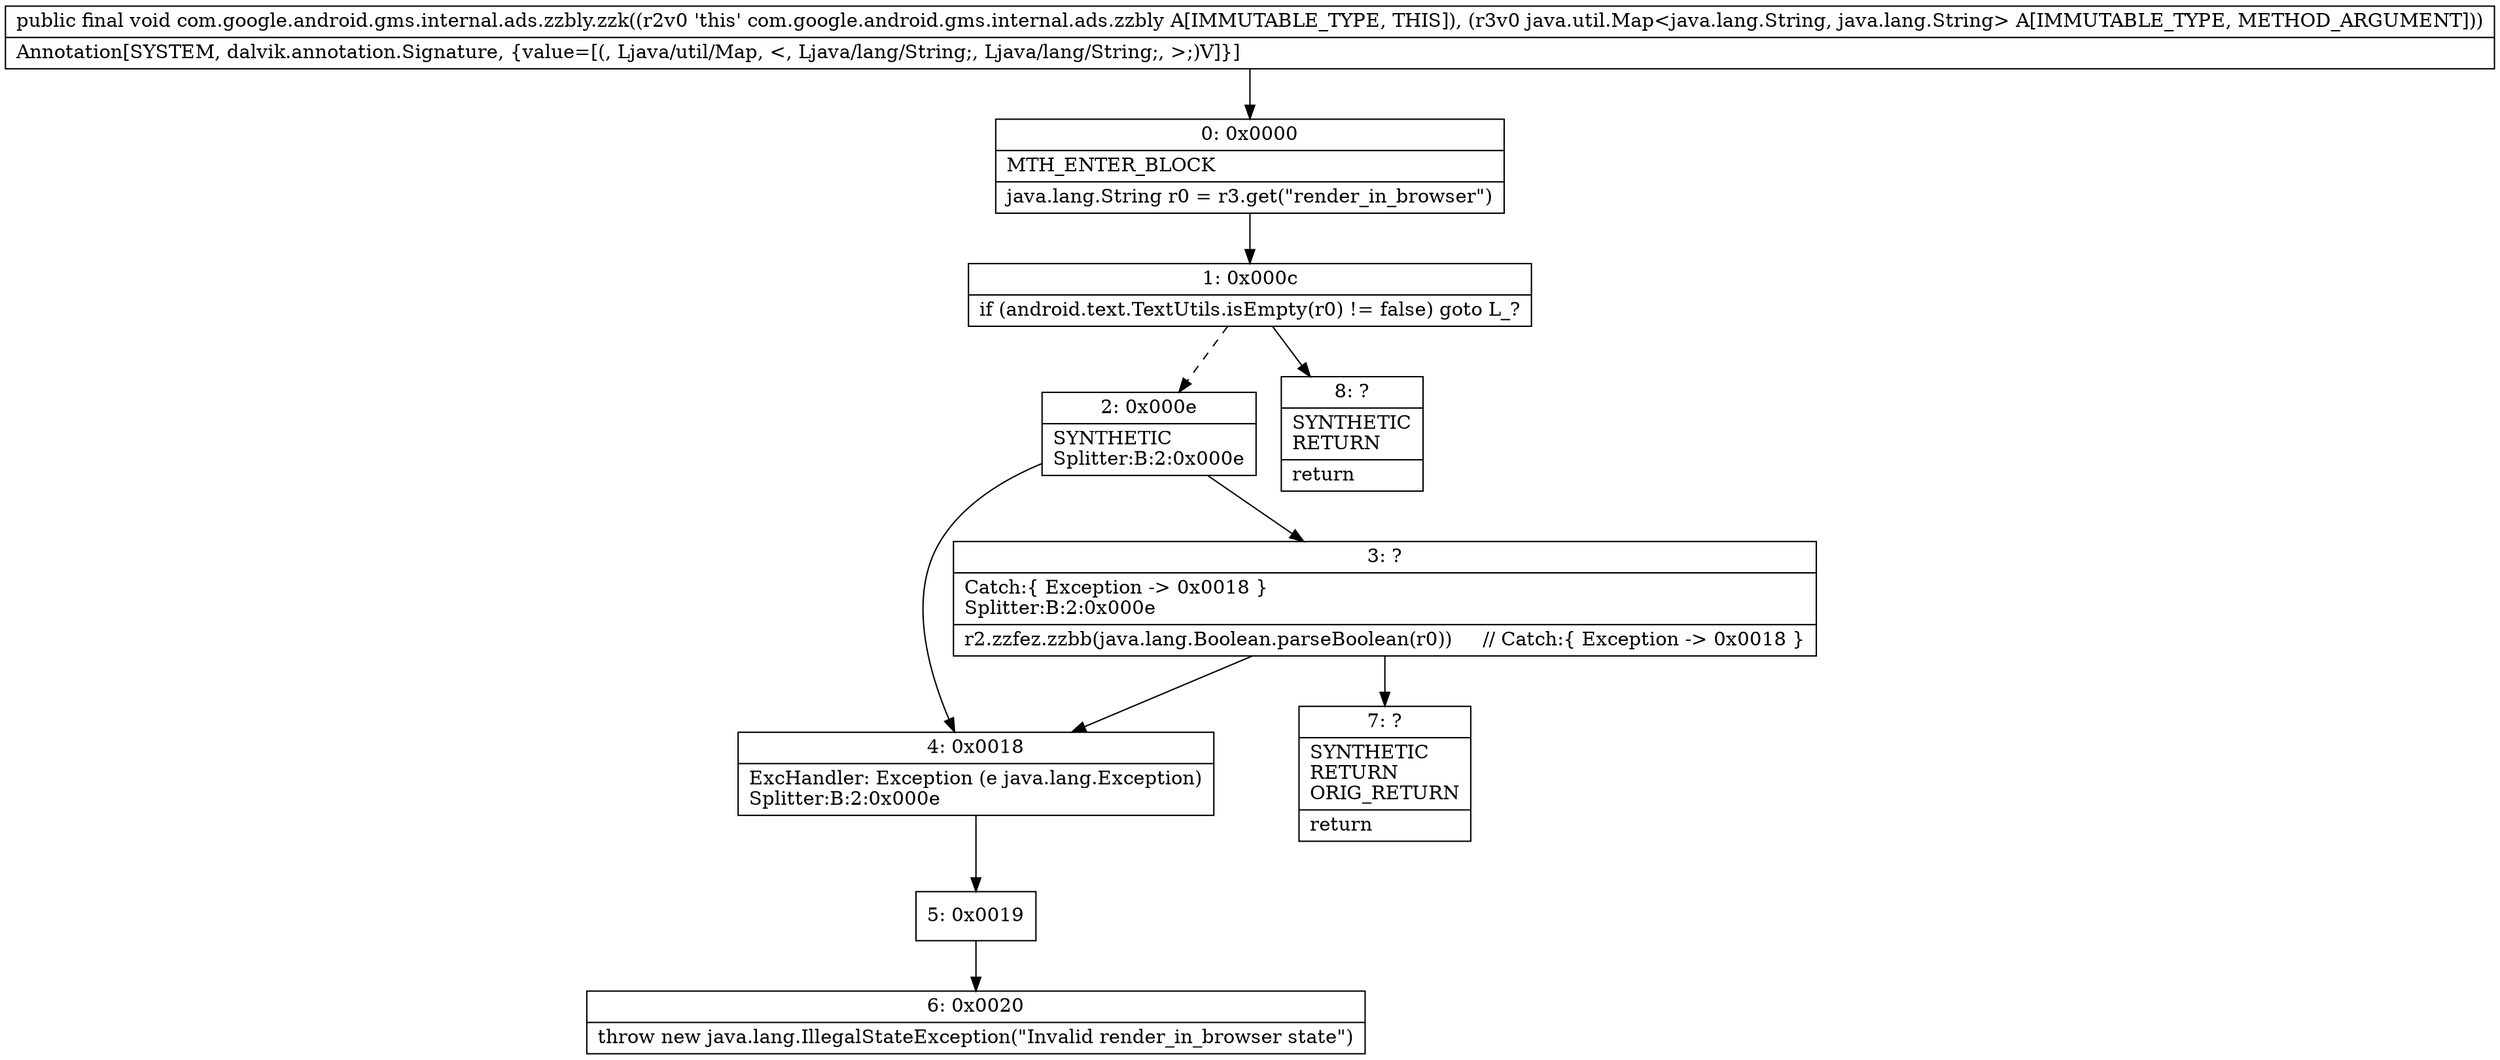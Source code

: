 digraph "CFG forcom.google.android.gms.internal.ads.zzbly.zzk(Ljava\/util\/Map;)V" {
Node_0 [shape=record,label="{0\:\ 0x0000|MTH_ENTER_BLOCK\l|java.lang.String r0 = r3.get(\"render_in_browser\")\l}"];
Node_1 [shape=record,label="{1\:\ 0x000c|if (android.text.TextUtils.isEmpty(r0) != false) goto L_?\l}"];
Node_2 [shape=record,label="{2\:\ 0x000e|SYNTHETIC\lSplitter:B:2:0x000e\l}"];
Node_3 [shape=record,label="{3\:\ ?|Catch:\{ Exception \-\> 0x0018 \}\lSplitter:B:2:0x000e\l|r2.zzfez.zzbb(java.lang.Boolean.parseBoolean(r0))     \/\/ Catch:\{ Exception \-\> 0x0018 \}\l}"];
Node_4 [shape=record,label="{4\:\ 0x0018|ExcHandler: Exception (e java.lang.Exception)\lSplitter:B:2:0x000e\l}"];
Node_5 [shape=record,label="{5\:\ 0x0019}"];
Node_6 [shape=record,label="{6\:\ 0x0020|throw new java.lang.IllegalStateException(\"Invalid render_in_browser state\")\l}"];
Node_7 [shape=record,label="{7\:\ ?|SYNTHETIC\lRETURN\lORIG_RETURN\l|return\l}"];
Node_8 [shape=record,label="{8\:\ ?|SYNTHETIC\lRETURN\l|return\l}"];
MethodNode[shape=record,label="{public final void com.google.android.gms.internal.ads.zzbly.zzk((r2v0 'this' com.google.android.gms.internal.ads.zzbly A[IMMUTABLE_TYPE, THIS]), (r3v0 java.util.Map\<java.lang.String, java.lang.String\> A[IMMUTABLE_TYPE, METHOD_ARGUMENT]))  | Annotation[SYSTEM, dalvik.annotation.Signature, \{value=[(, Ljava\/util\/Map, \<, Ljava\/lang\/String;, Ljava\/lang\/String;, \>;)V]\}]\l}"];
MethodNode -> Node_0;
Node_0 -> Node_1;
Node_1 -> Node_2[style=dashed];
Node_1 -> Node_8;
Node_2 -> Node_3;
Node_2 -> Node_4;
Node_3 -> Node_4;
Node_3 -> Node_7;
Node_4 -> Node_5;
Node_5 -> Node_6;
}

